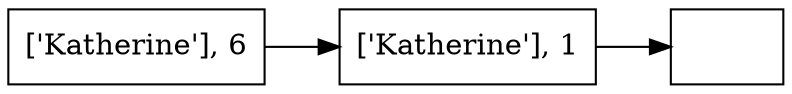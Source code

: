 digraph firstGraph{
node [shape = record];
rankdir=LR;
node0 [label=" ['Katherine'], 6 "];
node0 -> node1;
node1 [label=" ['Katherine'], 1 "];
node1 -> node2;
node2 [label="   "];
}